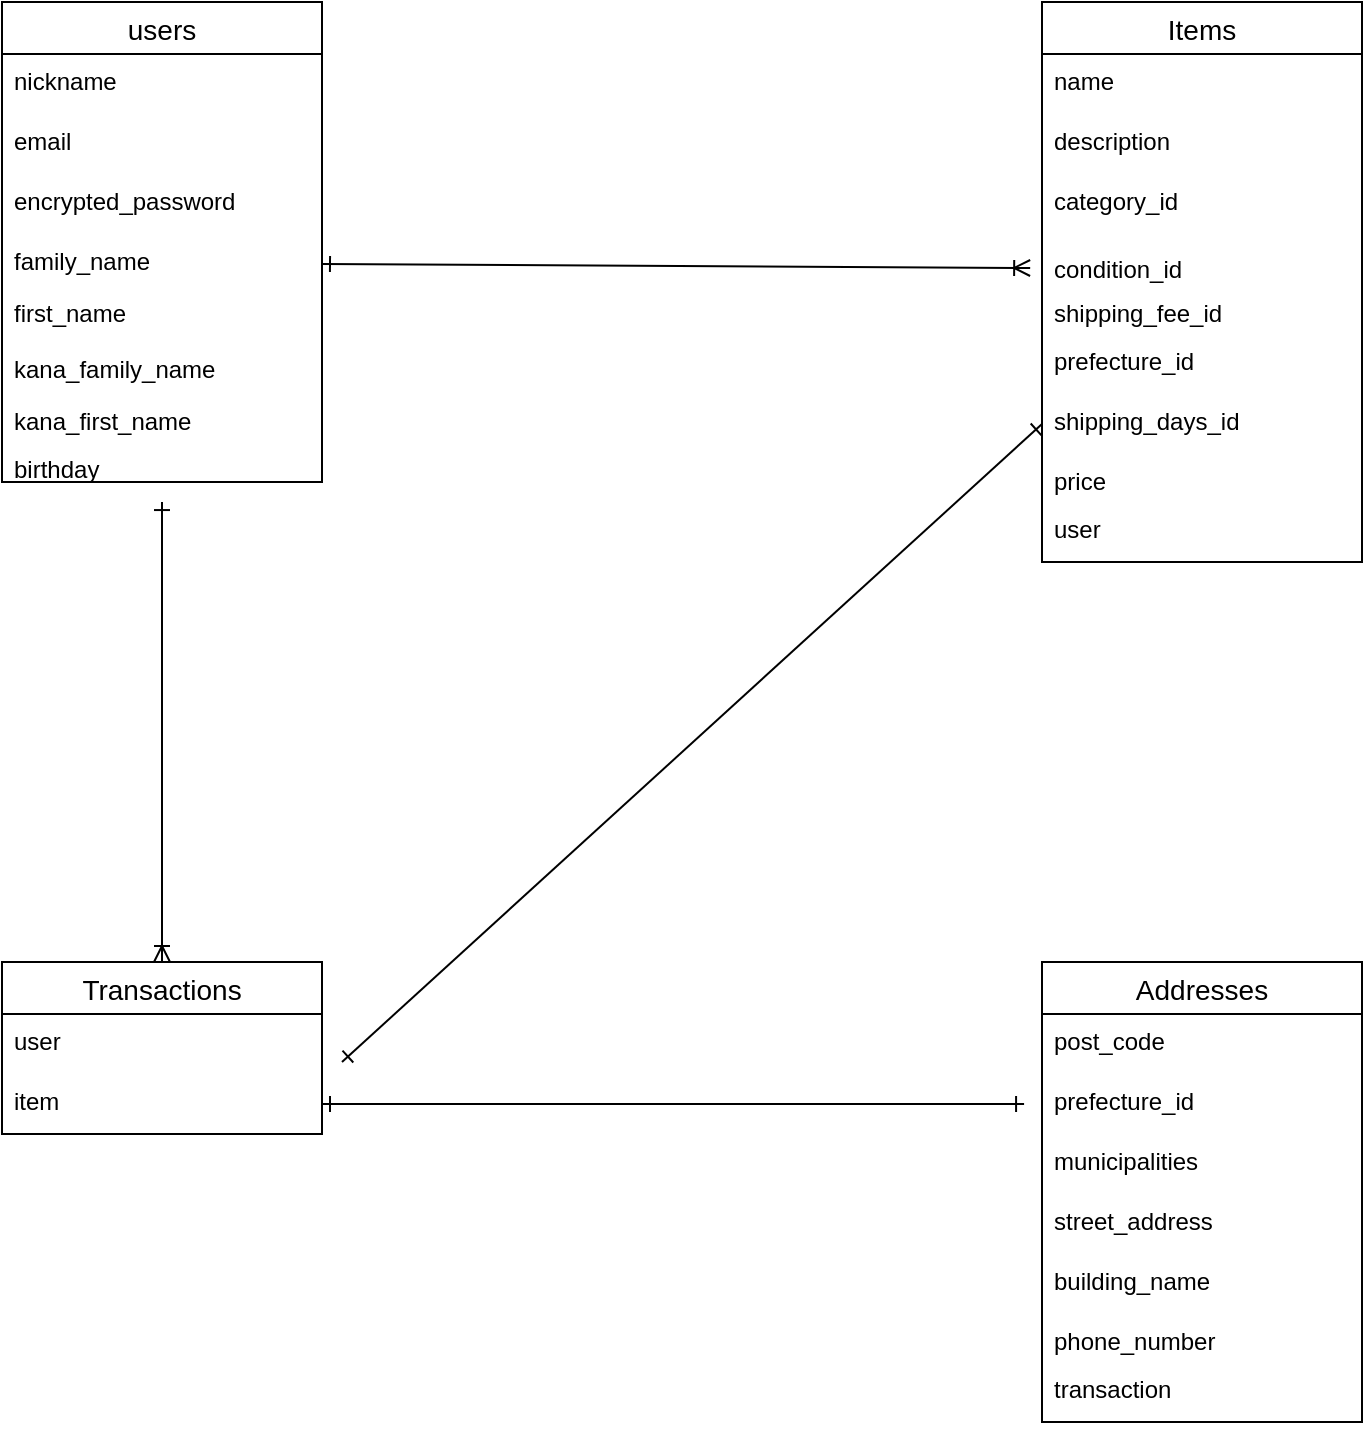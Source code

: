 <mxfile>
    <diagram id="7EgToG0Q1xSawEqhyqls" name="修正後">
        <mxGraphModel dx="1216" dy="779" grid="1" gridSize="10" guides="1" tooltips="1" connect="1" arrows="1" fold="1" page="1" pageScale="1" pageWidth="827" pageHeight="1169" math="0" shadow="0">
            <root>
                <mxCell id="0"/>
                <mxCell id="1" parent="0"/>
                <mxCell id="ntyNP4TVkyd3I0JMFqUV-1" value="users" style="swimlane;fontStyle=0;childLayout=stackLayout;horizontal=1;startSize=26;horizontalStack=0;resizeParent=1;resizeParentMax=0;resizeLast=0;collapsible=1;marginBottom=0;align=center;fontSize=14;" vertex="1" parent="1">
                    <mxGeometry x="80" y="80" width="160" height="240" as="geometry"/>
                </mxCell>
                <mxCell id="ntyNP4TVkyd3I0JMFqUV-2" value="nickname" style="text;strokeColor=none;fillColor=none;spacingLeft=4;spacingRight=4;overflow=hidden;rotatable=0;points=[[0,0.5],[1,0.5]];portConstraint=eastwest;fontSize=12;" vertex="1" parent="ntyNP4TVkyd3I0JMFqUV-1">
                    <mxGeometry y="26" width="160" height="30" as="geometry"/>
                </mxCell>
                <mxCell id="ntyNP4TVkyd3I0JMFqUV-3" value="email" style="text;strokeColor=none;fillColor=none;spacingLeft=4;spacingRight=4;overflow=hidden;rotatable=0;points=[[0,0.5],[1,0.5]];portConstraint=eastwest;fontSize=12;" vertex="1" parent="ntyNP4TVkyd3I0JMFqUV-1">
                    <mxGeometry y="56" width="160" height="30" as="geometry"/>
                </mxCell>
                <mxCell id="ntyNP4TVkyd3I0JMFqUV-4" value="encrypted_password" style="text;strokeColor=none;fillColor=none;spacingLeft=4;spacingRight=4;overflow=hidden;rotatable=0;points=[[0,0.5],[1,0.5]];portConstraint=eastwest;fontSize=12;" vertex="1" parent="ntyNP4TVkyd3I0JMFqUV-1">
                    <mxGeometry y="86" width="160" height="154" as="geometry"/>
                </mxCell>
                <mxCell id="ntyNP4TVkyd3I0JMFqUV-5" value="Items" style="swimlane;fontStyle=0;childLayout=stackLayout;horizontal=1;startSize=26;horizontalStack=0;resizeParent=1;resizeParentMax=0;resizeLast=0;collapsible=1;marginBottom=0;align=center;fontSize=14;" vertex="1" parent="1">
                    <mxGeometry x="600" y="80" width="160" height="280" as="geometry"/>
                </mxCell>
                <mxCell id="ntyNP4TVkyd3I0JMFqUV-6" value="name" style="text;strokeColor=none;fillColor=none;spacingLeft=4;spacingRight=4;overflow=hidden;rotatable=0;points=[[0,0.5],[1,0.5]];portConstraint=eastwest;fontSize=12;" vertex="1" parent="ntyNP4TVkyd3I0JMFqUV-5">
                    <mxGeometry y="26" width="160" height="30" as="geometry"/>
                </mxCell>
                <mxCell id="ntyNP4TVkyd3I0JMFqUV-7" value="description" style="text;strokeColor=none;fillColor=none;spacingLeft=4;spacingRight=4;overflow=hidden;rotatable=0;points=[[0,0.5],[1,0.5]];portConstraint=eastwest;fontSize=12;" vertex="1" parent="ntyNP4TVkyd3I0JMFqUV-5">
                    <mxGeometry y="56" width="160" height="30" as="geometry"/>
                </mxCell>
                <mxCell id="ntyNP4TVkyd3I0JMFqUV-8" value="category_id" style="text;strokeColor=none;fillColor=none;spacingLeft=4;spacingRight=4;overflow=hidden;rotatable=0;points=[[0,0.5],[1,0.5]];portConstraint=eastwest;fontSize=12;" vertex="1" parent="ntyNP4TVkyd3I0JMFqUV-5">
                    <mxGeometry y="86" width="160" height="194" as="geometry"/>
                </mxCell>
                <mxCell id="ntyNP4TVkyd3I0JMFqUV-34" style="edgeStyle=none;html=1;exitX=0.5;exitY=0;exitDx=0;exitDy=0;entryX=0.5;entryY=0.429;entryDx=0;entryDy=0;entryPerimeter=0;startArrow=ERoneToMany;startFill=0;endArrow=ERone;endFill=0;" edge="1" parent="1" source="ntyNP4TVkyd3I0JMFqUV-9" target="ntyNP4TVkyd3I0JMFqUV-21">
                    <mxGeometry relative="1" as="geometry"/>
                </mxCell>
                <mxCell id="ntyNP4TVkyd3I0JMFqUV-9" value="Transactions" style="swimlane;fontStyle=0;childLayout=stackLayout;horizontal=1;startSize=26;horizontalStack=0;resizeParent=1;resizeParentMax=0;resizeLast=0;collapsible=1;marginBottom=0;align=center;fontSize=14;" vertex="1" parent="1">
                    <mxGeometry x="80" y="560" width="160" height="86" as="geometry"/>
                </mxCell>
                <mxCell id="ntyNP4TVkyd3I0JMFqUV-10" value="user" style="text;strokeColor=none;fillColor=none;spacingLeft=4;spacingRight=4;overflow=hidden;rotatable=0;points=[[0,0.5],[1,0.5]];portConstraint=eastwest;fontSize=12;" vertex="1" parent="ntyNP4TVkyd3I0JMFqUV-9">
                    <mxGeometry y="26" width="160" height="30" as="geometry"/>
                </mxCell>
                <mxCell id="ntyNP4TVkyd3I0JMFqUV-11" value="item" style="text;strokeColor=none;fillColor=none;spacingLeft=4;spacingRight=4;overflow=hidden;rotatable=0;points=[[0,0.5],[1,0.5]];portConstraint=eastwest;fontSize=12;" vertex="1" parent="ntyNP4TVkyd3I0JMFqUV-9">
                    <mxGeometry y="56" width="160" height="30" as="geometry"/>
                </mxCell>
                <mxCell id="ntyNP4TVkyd3I0JMFqUV-13" value="Addresses" style="swimlane;fontStyle=0;childLayout=stackLayout;horizontal=1;startSize=26;horizontalStack=0;resizeParent=1;resizeParentMax=0;resizeLast=0;collapsible=1;marginBottom=0;align=center;fontSize=14;" vertex="1" parent="1">
                    <mxGeometry x="600" y="560" width="160" height="230" as="geometry"/>
                </mxCell>
                <mxCell id="ntyNP4TVkyd3I0JMFqUV-14" value="post_code" style="text;strokeColor=none;fillColor=none;spacingLeft=4;spacingRight=4;overflow=hidden;rotatable=0;points=[[0,0.5],[1,0.5]];portConstraint=eastwest;fontSize=12;" vertex="1" parent="ntyNP4TVkyd3I0JMFqUV-13">
                    <mxGeometry y="26" width="160" height="30" as="geometry"/>
                </mxCell>
                <mxCell id="ntyNP4TVkyd3I0JMFqUV-15" value="prefecture_id" style="text;strokeColor=none;fillColor=none;spacingLeft=4;spacingRight=4;overflow=hidden;rotatable=0;points=[[0,0.5],[1,0.5]];portConstraint=eastwest;fontSize=12;" vertex="1" parent="ntyNP4TVkyd3I0JMFqUV-13">
                    <mxGeometry y="56" width="160" height="30" as="geometry"/>
                </mxCell>
                <mxCell id="ntyNP4TVkyd3I0JMFqUV-16" value="municipalities" style="text;strokeColor=none;fillColor=none;spacingLeft=4;spacingRight=4;overflow=hidden;rotatable=0;points=[[0,0.5],[1,0.5]];portConstraint=eastwest;fontSize=12;" vertex="1" parent="ntyNP4TVkyd3I0JMFqUV-13">
                    <mxGeometry y="86" width="160" height="144" as="geometry"/>
                </mxCell>
                <mxCell id="ntyNP4TVkyd3I0JMFqUV-33" style="edgeStyle=none;html=1;exitX=1;exitY=0.5;exitDx=0;exitDy=0;entryX=-0.037;entryY=-0.3;entryDx=0;entryDy=0;entryPerimeter=0;startArrow=ERone;startFill=0;endArrow=ERoneToMany;endFill=0;" edge="1" parent="1" source="ntyNP4TVkyd3I0JMFqUV-17" target="ntyNP4TVkyd3I0JMFqUV-23">
                    <mxGeometry relative="1" as="geometry"/>
                </mxCell>
                <mxCell id="ntyNP4TVkyd3I0JMFqUV-17" value="family_name " style="text;strokeColor=none;fillColor=none;spacingLeft=4;spacingRight=4;overflow=hidden;rotatable=0;points=[[0,0.5],[1,0.5]];portConstraint=eastwest;fontSize=12;" vertex="1" parent="1">
                    <mxGeometry x="80" y="196" width="160" height="30" as="geometry"/>
                </mxCell>
                <mxCell id="ntyNP4TVkyd3I0JMFqUV-18" value="first_name" style="text;strokeColor=none;fillColor=none;spacingLeft=4;spacingRight=4;overflow=hidden;rotatable=0;points=[[0,0.5],[1,0.5]];portConstraint=eastwest;fontSize=12;" vertex="1" parent="1">
                    <mxGeometry x="80" y="222" width="160" height="30" as="geometry"/>
                </mxCell>
                <mxCell id="ntyNP4TVkyd3I0JMFqUV-19" value="kana_family_name" style="text;strokeColor=none;fillColor=none;spacingLeft=4;spacingRight=4;overflow=hidden;rotatable=0;points=[[0,0.5],[1,0.5]];portConstraint=eastwest;fontSize=12;" vertex="1" parent="1">
                    <mxGeometry x="80" y="250" width="160" height="30" as="geometry"/>
                </mxCell>
                <mxCell id="ntyNP4TVkyd3I0JMFqUV-20" value="kana_first_name " style="text;strokeColor=none;fillColor=none;spacingLeft=4;spacingRight=4;overflow=hidden;rotatable=0;points=[[0,0.5],[1,0.5]];portConstraint=eastwest;fontSize=12;" vertex="1" parent="1">
                    <mxGeometry x="80" y="276" width="160" height="54" as="geometry"/>
                </mxCell>
                <mxCell id="ntyNP4TVkyd3I0JMFqUV-21" value="birthday" style="text;strokeColor=none;fillColor=none;spacingLeft=4;spacingRight=4;overflow=hidden;rotatable=0;points=[[0,0.5],[1,0.5]];portConstraint=eastwest;fontSize=12;" vertex="1" parent="1">
                    <mxGeometry x="80" y="300" width="160" height="70" as="geometry"/>
                </mxCell>
                <mxCell id="ntyNP4TVkyd3I0JMFqUV-22" value="condition_id" style="text;strokeColor=none;fillColor=none;spacingLeft=4;spacingRight=4;overflow=hidden;rotatable=0;points=[[0,0.5],[1,0.5]];portConstraint=eastwest;fontSize=12;" vertex="1" parent="1">
                    <mxGeometry x="600" y="200" width="160" height="30" as="geometry"/>
                </mxCell>
                <mxCell id="ntyNP4TVkyd3I0JMFqUV-23" value="shipping_fee_id" style="text;strokeColor=none;fillColor=none;spacingLeft=4;spacingRight=4;overflow=hidden;rotatable=0;points=[[0,0.5],[1,0.5]];portConstraint=eastwest;fontSize=12;" vertex="1" parent="1">
                    <mxGeometry x="600" y="222" width="160" height="30" as="geometry"/>
                </mxCell>
                <mxCell id="ntyNP4TVkyd3I0JMFqUV-24" value="prefecture_id" style="text;strokeColor=none;fillColor=none;spacingLeft=4;spacingRight=4;overflow=hidden;rotatable=0;points=[[0,0.5],[1,0.5]];portConstraint=eastwest;fontSize=12;" vertex="1" parent="1">
                    <mxGeometry x="600" y="246" width="160" height="30" as="geometry"/>
                </mxCell>
                <mxCell id="ntyNP4TVkyd3I0JMFqUV-36" style="edgeStyle=none;html=1;exitX=0;exitY=0.5;exitDx=0;exitDy=0;startArrow=ERone;startFill=0;endArrow=ERone;endFill=0;" edge="1" parent="1" source="ntyNP4TVkyd3I0JMFqUV-25">
                    <mxGeometry relative="1" as="geometry">
                        <mxPoint x="250" y="610" as="targetPoint"/>
                    </mxGeometry>
                </mxCell>
                <mxCell id="ntyNP4TVkyd3I0JMFqUV-25" value="shipping_days_id" style="text;strokeColor=none;fillColor=none;spacingLeft=4;spacingRight=4;overflow=hidden;rotatable=0;points=[[0,0.5],[1,0.5]];portConstraint=eastwest;fontSize=12;" vertex="1" parent="1">
                    <mxGeometry x="600" y="276" width="160" height="30" as="geometry"/>
                </mxCell>
                <mxCell id="ntyNP4TVkyd3I0JMFqUV-26" value="price" style="text;strokeColor=none;fillColor=none;spacingLeft=4;spacingRight=4;overflow=hidden;rotatable=0;points=[[0,0.5],[1,0.5]];portConstraint=eastwest;fontSize=12;" vertex="1" parent="1">
                    <mxGeometry x="600" y="306" width="160" height="30" as="geometry"/>
                </mxCell>
                <mxCell id="ntyNP4TVkyd3I0JMFqUV-27" value="user" style="text;strokeColor=none;fillColor=none;spacingLeft=4;spacingRight=4;overflow=hidden;rotatable=0;points=[[0,0.5],[1,0.5]];portConstraint=eastwest;fontSize=12;" vertex="1" parent="1">
                    <mxGeometry x="600" y="330" width="160" height="30" as="geometry"/>
                </mxCell>
                <mxCell id="ntyNP4TVkyd3I0JMFqUV-28" value="street_address" style="text;strokeColor=none;fillColor=none;spacingLeft=4;spacingRight=4;overflow=hidden;rotatable=0;points=[[0,0.5],[1,0.5]];portConstraint=eastwest;fontSize=12;" vertex="1" parent="1">
                    <mxGeometry x="600" y="676" width="160" height="30" as="geometry"/>
                </mxCell>
                <mxCell id="ntyNP4TVkyd3I0JMFqUV-29" value="building_name" style="text;strokeColor=none;fillColor=none;spacingLeft=4;spacingRight=4;overflow=hidden;rotatable=0;points=[[0,0.5],[1,0.5]];portConstraint=eastwest;fontSize=12;" vertex="1" parent="1">
                    <mxGeometry x="600" y="706" width="160" height="30" as="geometry"/>
                </mxCell>
                <mxCell id="ntyNP4TVkyd3I0JMFqUV-30" value="phone_number" style="text;strokeColor=none;fillColor=none;spacingLeft=4;spacingRight=4;overflow=hidden;rotatable=0;points=[[0,0.5],[1,0.5]];portConstraint=eastwest;fontSize=12;" vertex="1" parent="1">
                    <mxGeometry x="600" y="736" width="160" height="30" as="geometry"/>
                </mxCell>
                <mxCell id="ntyNP4TVkyd3I0JMFqUV-31" value="transaction" style="text;strokeColor=none;fillColor=none;spacingLeft=4;spacingRight=4;overflow=hidden;rotatable=0;points=[[0,0.5],[1,0.5]];portConstraint=eastwest;fontSize=12;" vertex="1" parent="1">
                    <mxGeometry x="600" y="760" width="160" height="30" as="geometry"/>
                </mxCell>
                <mxCell id="ntyNP4TVkyd3I0JMFqUV-37" style="edgeStyle=none;html=1;exitX=1;exitY=0.5;exitDx=0;exitDy=0;entryX=-0.056;entryY=0.5;entryDx=0;entryDy=0;entryPerimeter=0;startArrow=ERone;startFill=0;endArrow=ERone;endFill=0;" edge="1" parent="1" source="ntyNP4TVkyd3I0JMFqUV-11" target="ntyNP4TVkyd3I0JMFqUV-15">
                    <mxGeometry relative="1" as="geometry"/>
                </mxCell>
            </root>
        </mxGraphModel>
    </diagram>
    <diagram id="Jjsap3U7r-BkmHDN3XPs" name="修正前">
        <mxGraphModel dx="1456" dy="779" grid="1" gridSize="10" guides="1" tooltips="1" connect="1" arrows="1" fold="1" page="1" pageScale="1" pageWidth="827" pageHeight="1169" math="0" shadow="0">
            <root>
                <mxCell id="0"/>
                <mxCell id="1" parent="0"/>
                <mxCell id="12" value="Users " style="swimlane;fontStyle=0;childLayout=stackLayout;horizontal=1;startSize=26;horizontalStack=0;resizeParent=1;resizeParentMax=0;resizeLast=0;collapsible=1;marginBottom=0;align=center;fontSize=14;rounded=0;" parent="1" vertex="1">
                    <mxGeometry x="50" y="54" width="160" height="274" as="geometry"/>
                </mxCell>
                <mxCell id="13" value="id" style="text;strokeColor=none;fillColor=none;spacingLeft=4;spacingRight=4;overflow=hidden;rotatable=0;points=[[0,0.5],[1,0.5]];portConstraint=eastwest;fontSize=12;rounded=0;" parent="12" vertex="1">
                    <mxGeometry y="26" width="160" height="30" as="geometry"/>
                </mxCell>
                <mxCell id="14" value="nickname" style="text;strokeColor=none;fillColor=none;spacingLeft=4;spacingRight=4;overflow=hidden;rotatable=0;points=[[0,0.5],[1,0.5]];portConstraint=eastwest;fontSize=12;rounded=0;" parent="12" vertex="1">
                    <mxGeometry y="56" width="160" height="30" as="geometry"/>
                </mxCell>
                <mxCell id="15" value="email" style="text;strokeColor=none;fillColor=none;spacingLeft=4;spacingRight=4;overflow=hidden;rotatable=0;points=[[0,0.5],[1,0.5]];portConstraint=eastwest;fontSize=12;rounded=0;" parent="12" vertex="1">
                    <mxGeometry y="86" width="160" height="154" as="geometry"/>
                </mxCell>
                <mxCell id="46" value="birthday" style="text;strokeColor=none;fillColor=none;spacingLeft=4;spacingRight=4;overflow=hidden;rotatable=0;points=[[0,0.5],[1,0.5]];portConstraint=eastwest;fontSize=12;rounded=0;" parent="12" vertex="1">
                    <mxGeometry y="240" width="160" height="34" as="geometry"/>
                </mxCell>
                <mxCell id="16" value="Items" style="swimlane;fontStyle=0;childLayout=stackLayout;horizontal=1;startSize=26;horizontalStack=0;resizeParent=1;resizeParentMax=0;resizeLast=0;collapsible=1;marginBottom=0;align=center;fontSize=14;rounded=0;" parent="1" vertex="1">
                    <mxGeometry x="390" y="40" width="160" height="330" as="geometry"/>
                </mxCell>
                <mxCell id="17" value="id" style="text;strokeColor=none;fillColor=none;spacingLeft=4;spacingRight=4;overflow=hidden;rotatable=0;points=[[0,0.5],[1,0.5]];portConstraint=eastwest;fontSize=12;rounded=0;" parent="16" vertex="1">
                    <mxGeometry y="26" width="160" height="30" as="geometry"/>
                </mxCell>
                <mxCell id="18" value="imsge" style="text;strokeColor=none;fillColor=none;spacingLeft=4;spacingRight=4;overflow=hidden;rotatable=0;points=[[0,0.5],[1,0.5]];portConstraint=eastwest;fontSize=12;rounded=0;" parent="16" vertex="1">
                    <mxGeometry y="56" width="160" height="30" as="geometry"/>
                </mxCell>
                <mxCell id="19" value="name" style="text;strokeColor=none;fillColor=none;spacingLeft=4;spacingRight=4;overflow=hidden;rotatable=0;points=[[0,0.5],[1,0.5]];portConstraint=eastwest;fontSize=12;rounded=0;" parent="16" vertex="1">
                    <mxGeometry y="86" width="160" height="214" as="geometry"/>
                </mxCell>
                <mxCell id="66" value="user" style="text;strokeColor=none;fillColor=none;spacingLeft=4;spacingRight=4;overflow=hidden;rotatable=0;points=[[0,0.5],[1,0.5]];portConstraint=eastwest;fontSize=12;rounded=0;" parent="16" vertex="1">
                    <mxGeometry y="300" width="160" height="30" as="geometry"/>
                </mxCell>
                <mxCell id="20" value="Item_categories" style="swimlane;fontStyle=0;childLayout=stackLayout;horizontal=1;startSize=26;horizontalStack=0;resizeParent=1;resizeParentMax=0;resizeLast=0;collapsible=1;marginBottom=0;align=center;fontSize=14;rounded=0;" parent="1" vertex="1">
                    <mxGeometry x="640" y="380" width="160" height="120" as="geometry"/>
                </mxCell>
                <mxCell id="21" value="id" style="text;strokeColor=none;fillColor=none;spacingLeft=4;spacingRight=4;overflow=hidden;rotatable=0;points=[[0,0.5],[1,0.5]];portConstraint=eastwest;fontSize=12;rounded=0;" parent="20" vertex="1">
                    <mxGeometry y="26" width="160" height="30" as="geometry"/>
                </mxCell>
                <mxCell id="22" value="item" style="text;strokeColor=none;fillColor=none;spacingLeft=4;spacingRight=4;overflow=hidden;rotatable=0;points=[[0,0.5],[1,0.5]];portConstraint=eastwest;fontSize=12;rounded=0;" parent="20" vertex="1">
                    <mxGeometry y="56" width="160" height="30" as="geometry"/>
                </mxCell>
                <mxCell id="23" value="category" style="text;strokeColor=none;fillColor=none;spacingLeft=4;spacingRight=4;overflow=hidden;rotatable=0;points=[[0,0.5],[1,0.5]];portConstraint=eastwest;fontSize=12;rounded=0;" parent="20" vertex="1">
                    <mxGeometry y="86" width="160" height="34" as="geometry"/>
                </mxCell>
                <mxCell id="123" style="edgeStyle=none;html=1;exitX=0.25;exitY=0;exitDx=0;exitDy=0;entryX=0.669;entryY=1.233;entryDx=0;entryDy=0;entryPerimeter=0;startArrow=ERoneToMany;startFill=0;endArrow=ERmany;endFill=0;" parent="1" source="24" target="66" edge="1">
                    <mxGeometry relative="1" as="geometry"/>
                </mxCell>
                <mxCell id="126" style="edgeStyle=none;html=1;exitX=0.5;exitY=0;exitDx=0;exitDy=0;entryX=0.256;entryY=1.059;entryDx=0;entryDy=0;entryPerimeter=0;startArrow=ERone;startFill=0;endArrow=baseDash;endFill=0;" parent="1" source="24" target="23" edge="1">
                    <mxGeometry relative="1" as="geometry"/>
                </mxCell>
                <mxCell id="24" value="Categories" style="swimlane;fontStyle=0;childLayout=stackLayout;horizontal=1;startSize=26;horizontalStack=0;resizeParent=1;resizeParentMax=0;resizeLast=0;collapsible=1;marginBottom=0;align=center;fontSize=14;rounded=0;" parent="1" vertex="1">
                    <mxGeometry x="600" y="620" width="160" height="86" as="geometry"/>
                </mxCell>
                <mxCell id="25" value="id" style="text;strokeColor=none;fillColor=none;spacingLeft=4;spacingRight=4;overflow=hidden;rotatable=0;points=[[0,0.5],[1,0.5]];portConstraint=eastwest;fontSize=12;rounded=0;" parent="24" vertex="1">
                    <mxGeometry y="26" width="160" height="30" as="geometry"/>
                </mxCell>
                <mxCell id="26" value="name" style="text;strokeColor=none;fillColor=none;spacingLeft=4;spacingRight=4;overflow=hidden;rotatable=0;points=[[0,0.5],[1,0.5]];portConstraint=eastwest;fontSize=12;rounded=0;" parent="24" vertex="1">
                    <mxGeometry y="56" width="160" height="30" as="geometry"/>
                </mxCell>
                <mxCell id="121" style="edgeStyle=none;html=1;exitX=0.5;exitY=0;exitDx=0;exitDy=0;startArrow=ERmany;startFill=0;endArrow=ERone;endFill=0;" parent="1" source="29" edge="1">
                    <mxGeometry relative="1" as="geometry">
                        <mxPoint x="80" y="340" as="targetPoint"/>
                    </mxGeometry>
                </mxCell>
                <mxCell id="129" style="edgeStyle=none;html=1;exitX=1;exitY=0;exitDx=0;exitDy=0;startArrow=ERone;startFill=0;endArrow=ERone;endFill=0;" parent="1" source="29" edge="1">
                    <mxGeometry relative="1" as="geometry">
                        <mxPoint x="380" y="290" as="targetPoint"/>
                    </mxGeometry>
                </mxCell>
                <mxCell id="29" value="Transactions" style="swimlane;fontStyle=0;childLayout=stackLayout;horizontal=1;startSize=26;horizontalStack=0;resizeParent=1;resizeParentMax=0;resizeLast=0;collapsible=1;marginBottom=0;align=center;fontSize=14;rounded=0;" parent="1" vertex="1">
                    <mxGeometry y="620" width="160" height="116" as="geometry"/>
                </mxCell>
                <mxCell id="30" value="seller" style="text;strokeColor=none;fillColor=none;spacingLeft=4;spacingRight=4;overflow=hidden;rotatable=0;points=[[0,0.5],[1,0.5]];portConstraint=eastwest;fontSize=12;rounded=0;" parent="29" vertex="1">
                    <mxGeometry y="26" width="160" height="30" as="geometry"/>
                </mxCell>
                <mxCell id="31" value="buyer" style="text;strokeColor=none;fillColor=none;spacingLeft=4;spacingRight=4;overflow=hidden;rotatable=0;points=[[0,0.5],[1,0.5]];portConstraint=eastwest;fontSize=12;rounded=0;" parent="29" vertex="1">
                    <mxGeometry y="56" width="160" height="30" as="geometry"/>
                </mxCell>
                <mxCell id="32" value="Item " style="text;strokeColor=none;fillColor=none;spacingLeft=4;spacingRight=4;overflow=hidden;rotatable=0;points=[[0,0.5],[1,0.5]];portConstraint=eastwest;fontSize=12;rounded=0;" parent="29" vertex="1">
                    <mxGeometry y="86" width="160" height="30" as="geometry"/>
                </mxCell>
                <mxCell id="127" style="edgeStyle=none;html=1;exitX=0.5;exitY=0;exitDx=0;exitDy=0;entryX=0.544;entryY=1.088;entryDx=0;entryDy=0;entryPerimeter=0;startArrow=ERone;startFill=0;endArrow=ERone;endFill=0;" parent="1" source="33" target="46" edge="1">
                    <mxGeometry relative="1" as="geometry"/>
                </mxCell>
                <mxCell id="33" value="Addresses" style="swimlane;fontStyle=0;childLayout=stackLayout;horizontal=1;startSize=26;horizontalStack=0;resizeParent=1;resizeParentMax=0;resizeLast=0;collapsible=1;marginBottom=0;align=center;fontSize=14;rounded=0;" parent="1" vertex="1">
                    <mxGeometry x="270" y="620" width="160" height="230" as="geometry"/>
                </mxCell>
                <mxCell id="34" value="id" style="text;strokeColor=none;fillColor=none;spacingLeft=4;spacingRight=4;overflow=hidden;rotatable=0;points=[[0,0.5],[1,0.5]];portConstraint=eastwest;fontSize=12;rounded=0;" parent="33" vertex="1">
                    <mxGeometry y="26" width="160" height="30" as="geometry"/>
                </mxCell>
                <mxCell id="35" value="post_code" style="text;strokeColor=none;fillColor=none;spacingLeft=4;spacingRight=4;overflow=hidden;rotatable=0;points=[[0,0.5],[1,0.5]];portConstraint=eastwest;fontSize=12;rounded=0;" parent="33" vertex="1">
                    <mxGeometry y="56" width="160" height="30" as="geometry"/>
                </mxCell>
                <mxCell id="36" value="prefectures" style="text;strokeColor=none;fillColor=none;spacingLeft=4;spacingRight=4;overflow=hidden;rotatable=0;points=[[0,0.5],[1,0.5]];portConstraint=eastwest;fontSize=12;rounded=0;" parent="33" vertex="1">
                    <mxGeometry y="86" width="160" height="144" as="geometry"/>
                </mxCell>
                <mxCell id="41" value="name" style="text;strokeColor=none;fillColor=none;spacingLeft=4;spacingRight=4;overflow=hidden;rotatable=0;points=[[0,0.5],[1,0.5]];portConstraint=eastwest;fontSize=12;rounded=0;" parent="1" vertex="1">
                    <mxGeometry x="50" y="206" width="160" height="34" as="geometry"/>
                </mxCell>
                <mxCell id="45" value="name_kana" style="text;strokeColor=none;fillColor=none;spacingLeft=4;spacingRight=4;overflow=hidden;rotatable=0;points=[[0,0.5],[1,0.5]];portConstraint=eastwest;fontSize=12;rounded=0;" parent="1" vertex="1">
                    <mxGeometry x="50" y="230" width="160" height="34" as="geometry"/>
                </mxCell>
                <mxCell id="122" style="edgeStyle=none;html=1;exitX=-0.031;exitY=0.067;exitDx=0;exitDy=0;entryX=1;entryY=0.5;entryDx=0;entryDy=0;startArrow=ERmany;startFill=0;exitPerimeter=0;endArrow=ERone;endFill=0;" parent="1" source="57" target="38" edge="1">
                    <mxGeometry relative="1" as="geometry"/>
                </mxCell>
                <mxCell id="38" value="encrypted_password" style="text;strokeColor=none;fillColor=none;spacingLeft=4;spacingRight=4;overflow=hidden;rotatable=0;points=[[0,0.5],[1,0.5]];portConstraint=eastwest;fontSize=12;rounded=0;" parent="1" vertex="1">
                    <mxGeometry x="50" y="176" width="160" height="30" as="geometry"/>
                </mxCell>
                <mxCell id="57" value="category" style="text;strokeColor=none;fillColor=none;spacingLeft=4;spacingRight=4;overflow=hidden;rotatable=0;points=[[0,0.5],[1,0.5]];portConstraint=eastwest;fontSize=12;rounded=0;" parent="1" vertex="1">
                    <mxGeometry x="388" y="190" width="160" height="30" as="geometry"/>
                </mxCell>
                <mxCell id="58" value="condition" style="text;strokeColor=none;fillColor=none;spacingLeft=4;spacingRight=4;overflow=hidden;rotatable=0;points=[[0,0.5],[1,0.5]];portConstraint=eastwest;fontSize=12;rounded=0;" parent="1" vertex="1">
                    <mxGeometry x="388" y="220" width="156" height="30" as="geometry"/>
                </mxCell>
                <mxCell id="62" value="shipping_fee" style="text;strokeColor=none;fillColor=none;spacingLeft=4;spacingRight=4;overflow=hidden;rotatable=0;points=[[0,0.5],[1,0.5]];portConstraint=eastwest;fontSize=12;rounded=0;" parent="1" vertex="1">
                    <mxGeometry x="388" y="240" width="156" height="30" as="geometry"/>
                </mxCell>
                <mxCell id="63" value="shipping_area" style="text;strokeColor=none;fillColor=none;spacingLeft=4;spacingRight=4;overflow=hidden;rotatable=0;points=[[0,0.5],[1,0.5]];portConstraint=eastwest;fontSize=12;rounded=0;" parent="1" vertex="1">
                    <mxGeometry x="388" y="262" width="156" height="30" as="geometry"/>
                </mxCell>
                <mxCell id="64" value="shipping_days " style="text;strokeColor=none;fillColor=none;spacingLeft=4;spacingRight=4;overflow=hidden;rotatable=0;points=[[0,0.5],[1,0.5]];portConstraint=eastwest;fontSize=12;rounded=0;" parent="1" vertex="1">
                    <mxGeometry x="390" y="280" width="156" height="30" as="geometry"/>
                </mxCell>
                <mxCell id="65" value="price" style="text;strokeColor=none;fillColor=none;spacingLeft=4;spacingRight=4;overflow=hidden;rotatable=0;points=[[0,0.5],[1,0.5]];portConstraint=eastwest;fontSize=12;rounded=0;" parent="1" vertex="1">
                    <mxGeometry x="390" y="300" width="156" height="30" as="geometry"/>
                </mxCell>
                <mxCell id="69" value="description" style="text;strokeColor=none;fillColor=none;spacingLeft=4;spacingRight=4;overflow=hidden;rotatable=0;points=[[0,0.5],[1,0.5]];portConstraint=eastwest;fontSize=12;rounded=0;" parent="1" vertex="1">
                    <mxGeometry x="390" y="164" width="160" height="30" as="geometry"/>
                </mxCell>
                <mxCell id="128" style="edgeStyle=none;html=1;entryX=1;entryY=0.5;entryDx=0;entryDy=0;startArrow=ERone;startFill=0;endArrow=ERone;endFill=0;" parent="1" source="21" target="66" edge="1">
                    <mxGeometry relative="1" as="geometry">
                        <Array as="points">
                            <mxPoint x="560" y="420"/>
                            <mxPoint x="590" y="380"/>
                        </Array>
                    </mxGeometry>
                </mxCell>
                <mxCell id="130" value="municipalities&#10;" style="text;strokeColor=none;fillColor=none;spacingLeft=4;spacingRight=4;overflow=hidden;rotatable=0;points=[[0,0.5],[1,0.5]];portConstraint=eastwest;fontSize=12;" parent="1" vertex="1">
                    <mxGeometry x="270" y="736" width="160" height="30" as="geometry"/>
                </mxCell>
                <mxCell id="131" value="street_address" style="text;strokeColor=none;fillColor=none;spacingLeft=4;spacingRight=4;overflow=hidden;rotatable=0;points=[[0,0.5],[1,0.5]];portConstraint=eastwest;fontSize=12;" parent="1" vertex="1">
                    <mxGeometry x="270" y="760" width="160" height="30" as="geometry"/>
                </mxCell>
                <mxCell id="132" value="building_name" style="text;strokeColor=none;fillColor=none;spacingLeft=4;spacingRight=4;overflow=hidden;rotatable=0;points=[[0,0.5],[1,0.5]];portConstraint=eastwest;fontSize=12;" parent="1" vertex="1">
                    <mxGeometry x="270" y="780" width="160" height="30" as="geometry"/>
                </mxCell>
                <mxCell id="133" value="phone_number" style="text;strokeColor=none;fillColor=none;spacingLeft=4;spacingRight=4;overflow=hidden;rotatable=0;points=[[0,0.5],[1,0.5]];portConstraint=eastwest;fontSize=12;" parent="1" vertex="1">
                    <mxGeometry x="270" y="800" width="160" height="30" as="geometry"/>
                </mxCell>
                <mxCell id="134" value="transaction" style="text;strokeColor=none;fillColor=none;spacingLeft=4;spacingRight=4;overflow=hidden;rotatable=0;points=[[0,0.5],[1,0.5]];portConstraint=eastwest;fontSize=12;" parent="1" vertex="1">
                    <mxGeometry x="270" y="820" width="160" height="30" as="geometry"/>
                </mxCell>
                <mxCell id="135" style="edgeStyle=none;html=1;exitX=0.5;exitY=0;exitDx=0;exitDy=0;startArrow=ERmany;startFill=0;endArrow=ERone;endFill=0;" parent="1" edge="1">
                    <mxGeometry relative="1" as="geometry">
                        <mxPoint x="100" y="340" as="targetPoint"/>
                        <mxPoint x="100" y="620" as="sourcePoint"/>
                    </mxGeometry>
                </mxCell>
                <mxCell id="136" style="edgeStyle=none;html=1;entryX=0;entryY=0.5;entryDx=0;entryDy=0;startArrow=ERone;startFill=0;endArrow=ERone;endFill=0;" parent="1" source="31" target="35" edge="1">
                    <mxGeometry relative="1" as="geometry"/>
                </mxCell>
            </root>
        </mxGraphModel>
    </diagram>
</mxfile>